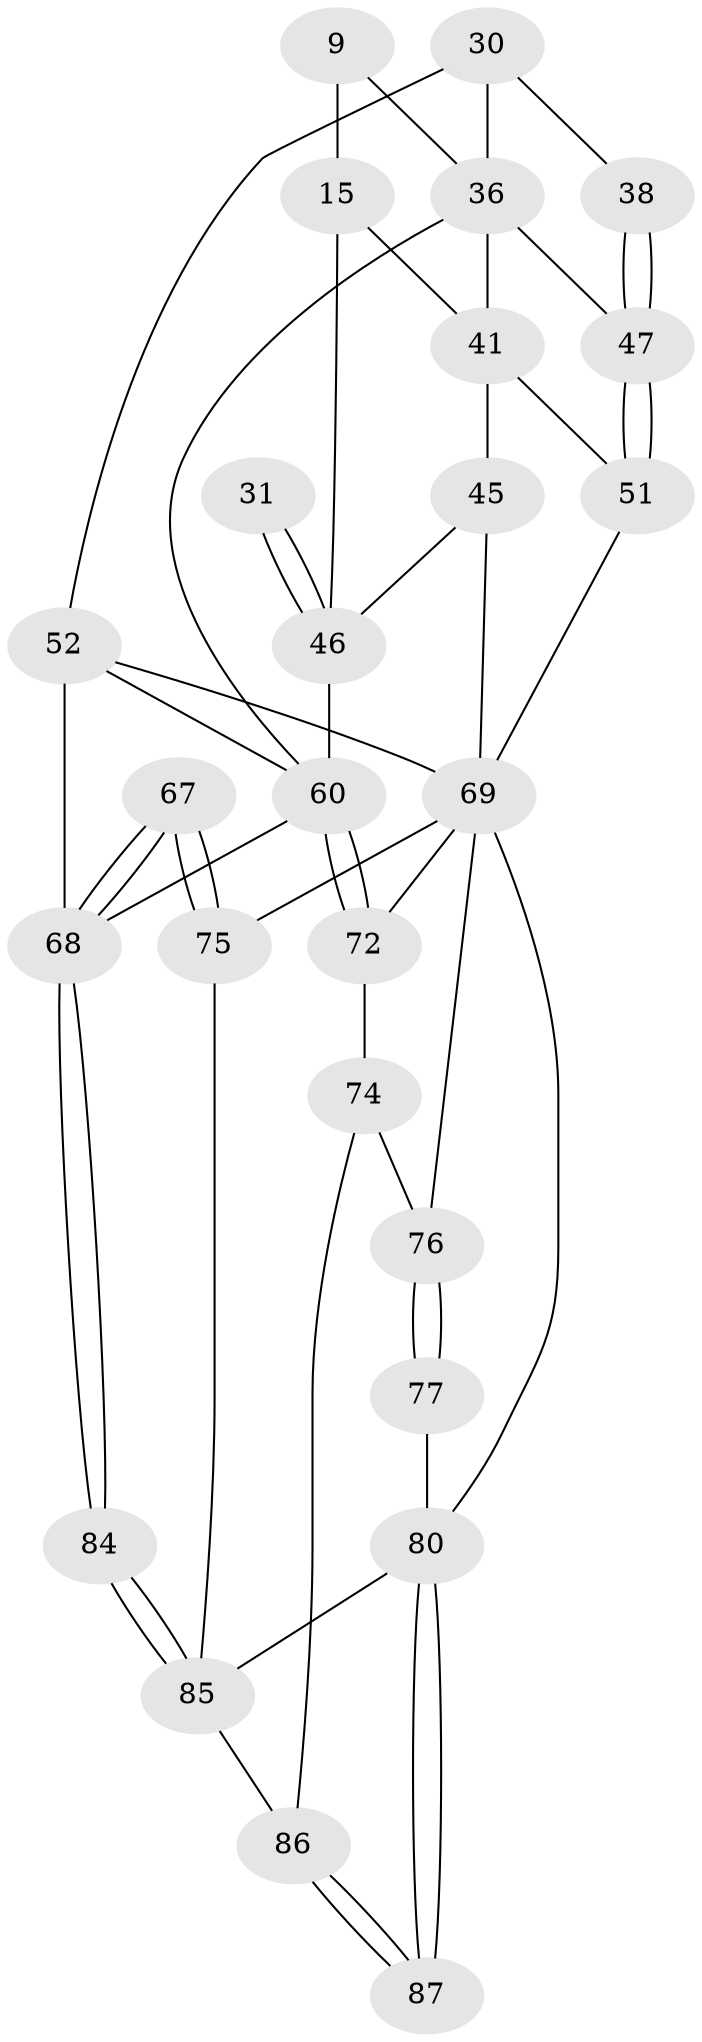// original degree distribution, {3: 0.022988505747126436, 5: 0.5057471264367817, 4: 0.25287356321839083, 6: 0.21839080459770116}
// Generated by graph-tools (version 1.1) at 2025/05/03/04/25 22:05:34]
// undirected, 26 vertices, 53 edges
graph export_dot {
graph [start="1"]
  node [color=gray90,style=filled];
  9 [pos="+0.713846068281112+0.15736215587000166",super="+8"];
  15 [pos="+0.8350475904536081+0.2743518912238852",super="+7"];
  30 [pos="+0.44125970667170394+0.3658390765051271",super="+24+29"];
  31 [pos="+1+0.32669690173932725"];
  36 [pos="+0.6265720831898953+0.2647372615877408",super="+27+35"];
  38 [pos="+0.5399864553709747+0.42062607885231834"];
  41 [pos="+0.785231511778995+0.4490719059143075",super="+17"];
  45 [pos="+0.8186304174605145+0.4991454632020641",super="+43+34"];
  46 [pos="+1+0.4726879590211031",super="+44+32"];
  47 [pos="+0.5780837736934201+0.5526189847553553",super="+40+37+39"];
  51 [pos="+0.5782790341782267+0.5556001598291235",super="+42"];
  52 [pos="+0+0.7200251176450353",super="+49+26"];
  60 [pos="+1+1",super="+2+58+3"];
  67 [pos="+0+1"];
  68 [pos="+0+1",super="+22+53"];
  69 [pos="+0.49952395017801243+0.8343430684244303",super="+66+57+56+61"];
  72 [pos="+1+1",super="+62+59"];
  74 [pos="+0.7993520486671083+0.8849852137509161",super="+63+73"];
  75 [pos="+0.28213218684348057+0.8357711974096068",super="+71+70"];
  76 [pos="+0.7485775611853476+0.859316313474621",super="+65"];
  77 [pos="+0.6309827871149496+0.8942470659562334"];
  80 [pos="+0.49480757815424026+0.9099405298898835",super="+79"];
  84 [pos="+0+1"];
  85 [pos="+0.25132864051461623+1",super="+81+83"];
  86 [pos="+0.6744308015865327+1"];
  87 [pos="+0.6232751456751311+0.9926716650895948"];
  9 -- 36 [weight=3];
  9 -- 15;
  15 -- 41;
  15 -- 46 [weight=2];
  30 -- 36 [weight=3];
  30 -- 38;
  30 -- 52 [weight=3];
  31 -- 46 [weight=3];
  31 -- 46;
  36 -- 47 [weight=2];
  36 -- 60;
  36 -- 41;
  38 -- 47 [weight=2];
  38 -- 47;
  41 -- 45 [weight=2];
  41 -- 51;
  45 -- 69;
  45 -- 46 [weight=2];
  46 -- 60 [weight=3];
  47 -- 51 [weight=2];
  47 -- 51;
  51 -- 69;
  52 -- 68 [weight=3];
  52 -- 69 [weight=2];
  52 -- 60;
  60 -- 72 [weight=2];
  60 -- 72;
  60 -- 68 [weight=2];
  67 -- 68 [weight=2];
  67 -- 68;
  67 -- 75;
  67 -- 75;
  68 -- 84;
  68 -- 84;
  69 -- 80;
  69 -- 75 [weight=2];
  69 -- 76;
  69 -- 72;
  72 -- 74 [weight=2];
  74 -- 76 [weight=2];
  74 -- 86;
  75 -- 85 [weight=2];
  76 -- 77 [weight=2];
  76 -- 77;
  77 -- 80;
  80 -- 87 [weight=2];
  80 -- 87;
  80 -- 85;
  84 -- 85 [weight=2];
  84 -- 85;
  85 -- 86;
  86 -- 87;
  86 -- 87;
}
